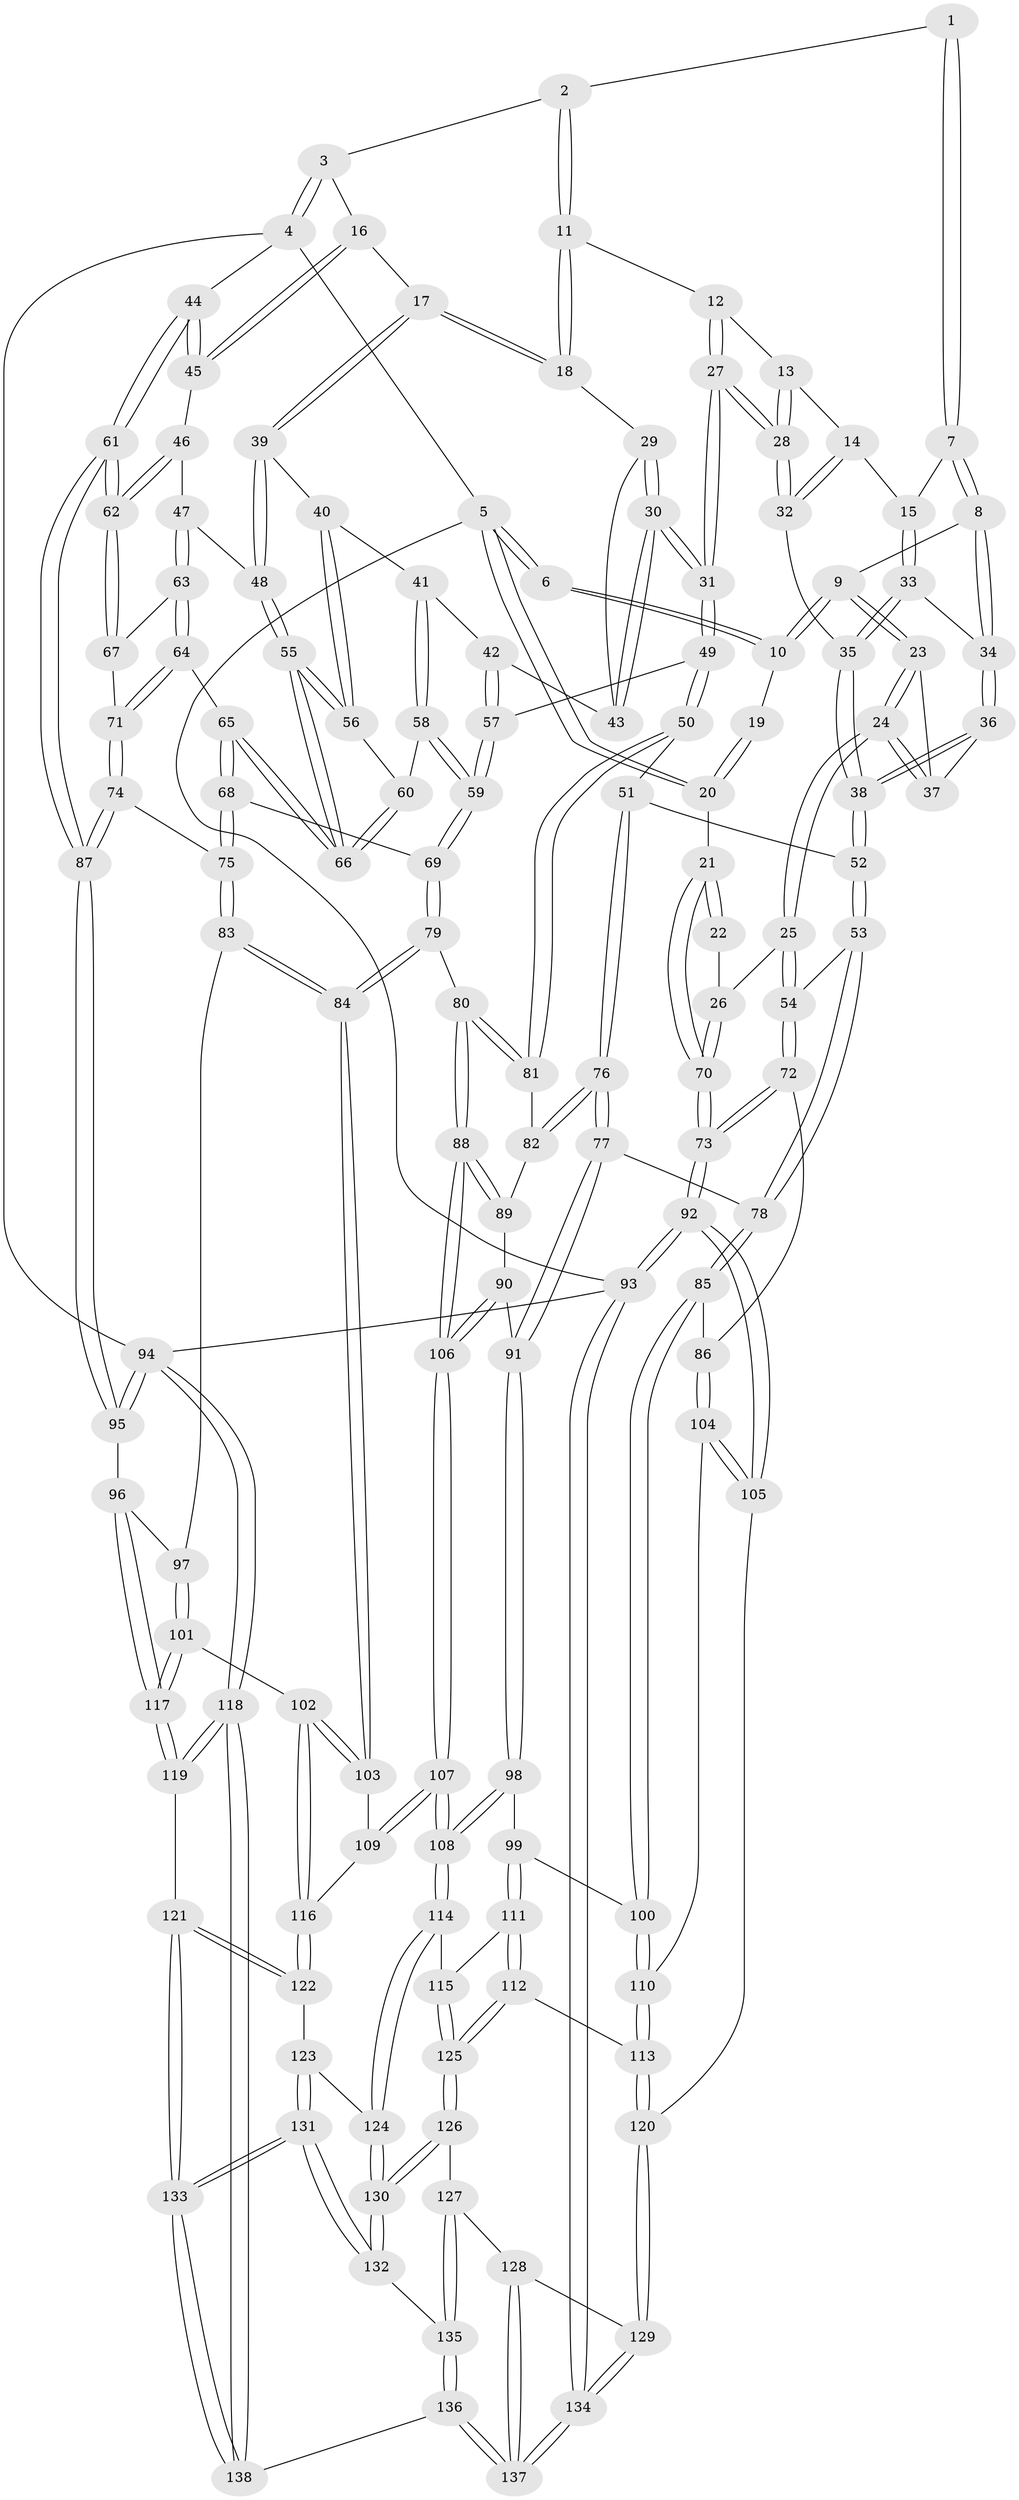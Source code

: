 // Generated by graph-tools (version 1.1) at 2025/11/02/27/25 16:11:58]
// undirected, 138 vertices, 342 edges
graph export_dot {
graph [start="1"]
  node [color=gray90,style=filled];
  1 [pos="+0.3839027190261648+0"];
  2 [pos="+0.5767539480257482+0"];
  3 [pos="+0.89527106433732+0"];
  4 [pos="+1+0"];
  5 [pos="+0+0"];
  6 [pos="+0.1909557951193604+0"];
  7 [pos="+0.35524902344151316+0.02397496863246023"];
  8 [pos="+0.2281031103389661+0.09415339828612175"];
  9 [pos="+0.21949328831830958+0.09318478384672428"];
  10 [pos="+0.21036996259801685+0.07741238557993597"];
  11 [pos="+0.5944785299516027+0"];
  12 [pos="+0.5235453314781053+0.03285359800741011"];
  13 [pos="+0.45682984318650993+0.08845244603924693"];
  14 [pos="+0.4161714773136607+0.1017016788181883"];
  15 [pos="+0.36781378358223715+0.09242038510864051"];
  16 [pos="+0.7821738649702417+0.11121654536008012"];
  17 [pos="+0.7685274312732673+0.11292123470494186"];
  18 [pos="+0.6412858370793244+0.02941204258726183"];
  19 [pos="+0.1412115740960544+0.08415055511668507"];
  20 [pos="+0+0"];
  21 [pos="+0+0.1003596180614218"];
  22 [pos="+0.1349019092770073+0.08984863298669571"];
  23 [pos="+0.21149902977217344+0.12024393887400933"];
  24 [pos="+0.11821982090735438+0.24010400853563796"];
  25 [pos="+0.1119387957802549+0.24506117998240673"];
  26 [pos="+0.06447304223192657+0.22519269019721475"];
  27 [pos="+0.5005135857780058+0.2116901727428171"];
  28 [pos="+0.48283502591247557+0.20216522142566817"];
  29 [pos="+0.6228855510536834+0.10800951596004597"];
  30 [pos="+0.5252538522679912+0.21565703226544122"];
  31 [pos="+0.5127779500783338+0.22477528772812952"];
  32 [pos="+0.4414321126250313+0.19134283882298064"];
  33 [pos="+0.3544489774360772+0.11177498400662306"];
  34 [pos="+0.30691929584924865+0.12651178995836684"];
  35 [pos="+0.3809833610358383+0.20123394919462925"];
  36 [pos="+0.29139791446007096+0.21449060750061133"];
  37 [pos="+0.2723117654665438+0.20786027089952805"];
  38 [pos="+0.33025007596259787+0.2624875554023115"];
  39 [pos="+0.7478576425481248+0.1913016088411147"];
  40 [pos="+0.6815718654358115+0.2270828332922865"];
  41 [pos="+0.6700709482806885+0.22707566807520266"];
  42 [pos="+0.6660805430423459+0.2253720870865102"];
  43 [pos="+0.6543657932468532+0.20924392089123237"];
  44 [pos="+1+0.06415859321511995"];
  45 [pos="+0.9221286414066772+0.11509144640907443"];
  46 [pos="+0.808484679860316+0.24726914908395614"];
  47 [pos="+0.7964636374312107+0.25094806535237146"];
  48 [pos="+0.7827468885205205+0.24426287211628112"];
  49 [pos="+0.5191755773310602+0.2995821257932143"];
  50 [pos="+0.5005940208184084+0.3173132067342249"];
  51 [pos="+0.334359121612159+0.29221574354094476"];
  52 [pos="+0.3302922491290456+0.2876791736913155"];
  53 [pos="+0.16665661900565504+0.3355538251887075"];
  54 [pos="+0.16234919978037005+0.3348031305328282"];
  55 [pos="+0.72872835204077+0.2922758340569389"];
  56 [pos="+0.7180841435518611+0.28135009071772754"];
  57 [pos="+0.5458950699834475+0.30522868621381005"];
  58 [pos="+0.6625405887479611+0.2925202924692764"];
  59 [pos="+0.6261573228183067+0.35191161231614204"];
  60 [pos="+0.6749536576644121+0.29410432818733756"];
  61 [pos="+1+0.3522383804335117"];
  62 [pos="+1+0.3383084949392279"];
  63 [pos="+0.803962792750469+0.30409289366575804"];
  64 [pos="+0.741284564038003+0.33738060268566994"];
  65 [pos="+0.7314225494938047+0.33360115273146745"];
  66 [pos="+0.7298238772619563+0.32384932298871283"];
  67 [pos="+0.8221315320343261+0.3176614983109765"];
  68 [pos="+0.6961842987006498+0.3535943761165944"];
  69 [pos="+0.642837555896518+0.37223128025408997"];
  70 [pos="+0+0.15203629933271298"];
  71 [pos="+0.7912543039290111+0.40326349111306037"];
  72 [pos="+0.08157931766193728+0.47380677279820277"];
  73 [pos="+0+0.45955714299859274"];
  74 [pos="+0.8079271928004816+0.4522183099253597"];
  75 [pos="+0.7803562786529433+0.47452590889454443"];
  76 [pos="+0.34625755509208456+0.45247513898564234"];
  77 [pos="+0.3387357745372733+0.465565096649822"];
  78 [pos="+0.2896032968396445+0.4586140178599978"];
  79 [pos="+0.6447571382769902+0.4999889037772649"];
  80 [pos="+0.5904247798510924+0.5126814447671406"];
  81 [pos="+0.4887947188135206+0.37160633894226697"];
  82 [pos="+0.44934426025819757+0.4082151872464863"];
  83 [pos="+0.7735842843352799+0.4810645090815922"];
  84 [pos="+0.6724614626673211+0.5116309849376086"];
  85 [pos="+0.14790852194235676+0.5357069361857072"];
  86 [pos="+0.09024757861291538+0.4841209934458166"];
  87 [pos="+1+0.4104633386299317"];
  88 [pos="+0.5530762426231127+0.5425596967625018"];
  89 [pos="+0.4524601033997989+0.41684197354682906"];
  90 [pos="+0.4860724614799455+0.5350677960546365"];
  91 [pos="+0.3567437346156767+0.5199483066574363"];
  92 [pos="+0+0.7062674862386994"];
  93 [pos="+0+1"];
  94 [pos="+1+1"];
  95 [pos="+1+0.4145248712355919"];
  96 [pos="+0.8653852743354994+0.6311305986802597"];
  97 [pos="+0.7900020862147572+0.5142887764032362"];
  98 [pos="+0.33837915043393246+0.5862664872061616"];
  99 [pos="+0.3183092223774374+0.606155943672861"];
  100 [pos="+0.15838971115932943+0.566440671097022"];
  101 [pos="+0.7666201913228081+0.6737007699076469"];
  102 [pos="+0.7459559475345386+0.666494697377273"];
  103 [pos="+0.7005528699173249+0.6152609227019199"];
  104 [pos="+0.021945448545810486+0.6689123266242507"];
  105 [pos="+0+0.7188424580454409"];
  106 [pos="+0.5384626464863274+0.5551546520516583"];
  107 [pos="+0.5145784886415843+0.6822989233116445"];
  108 [pos="+0.5107952031099012+0.68824604990371"];
  109 [pos="+0.6121085298269326+0.6699124233242086"];
  110 [pos="+0.1392492207064079+0.655308775629099"];
  111 [pos="+0.3141013492496319+0.6254894417990978"];
  112 [pos="+0.2742107647146777+0.7166052641097156"];
  113 [pos="+0.14186098854107965+0.6597736199100175"];
  114 [pos="+0.5043260462753587+0.7262664086813948"];
  115 [pos="+0.42448613070318314+0.7305862208445705"];
  116 [pos="+0.6772376670448+0.7230620753285307"];
  117 [pos="+0.8331656058889053+0.7035979714057222"];
  118 [pos="+1+1"];
  119 [pos="+0.8891807505628059+0.8493580737861238"];
  120 [pos="+0.11884817423000983+0.8326173614879283"];
  121 [pos="+0.6665019977058289+0.8139758328012109"];
  122 [pos="+0.644593325178892+0.7964746446625097"];
  123 [pos="+0.6213061796042151+0.793583261646064"];
  124 [pos="+0.50663910660807+0.7331776757265005"];
  125 [pos="+0.28768664864897864+0.7724237022403315"];
  126 [pos="+0.280128976959151+0.8010364923363074"];
  127 [pos="+0.23712490456202542+0.8494108765054338"];
  128 [pos="+0.1987173709680242+0.865384553253594"];
  129 [pos="+0.14140385366727826+0.8623855785560551"];
  130 [pos="+0.459208922039867+0.8774485581002773"];
  131 [pos="+0.5286261576938769+0.9819305844112227"];
  132 [pos="+0.463264981414464+0.8993058449493536"];
  133 [pos="+0.6015268124965457+1"];
  134 [pos="+0+1"];
  135 [pos="+0.33977046739374245+0.9489506571141948"];
  136 [pos="+0.2921490652666559+1"];
  137 [pos="+0.28546719990357217+1"];
  138 [pos="+0.6095343314813838+1"];
  1 -- 2;
  1 -- 7;
  1 -- 7;
  2 -- 3;
  2 -- 11;
  2 -- 11;
  3 -- 4;
  3 -- 4;
  3 -- 16;
  4 -- 5;
  4 -- 44;
  4 -- 94;
  5 -- 6;
  5 -- 6;
  5 -- 20;
  5 -- 20;
  5 -- 93;
  6 -- 10;
  6 -- 10;
  7 -- 8;
  7 -- 8;
  7 -- 15;
  8 -- 9;
  8 -- 34;
  8 -- 34;
  9 -- 10;
  9 -- 10;
  9 -- 23;
  9 -- 23;
  10 -- 19;
  11 -- 12;
  11 -- 18;
  11 -- 18;
  12 -- 13;
  12 -- 27;
  12 -- 27;
  13 -- 14;
  13 -- 28;
  13 -- 28;
  14 -- 15;
  14 -- 32;
  14 -- 32;
  15 -- 33;
  15 -- 33;
  16 -- 17;
  16 -- 45;
  16 -- 45;
  17 -- 18;
  17 -- 18;
  17 -- 39;
  17 -- 39;
  18 -- 29;
  19 -- 20;
  19 -- 20;
  20 -- 21;
  21 -- 22;
  21 -- 22;
  21 -- 70;
  21 -- 70;
  22 -- 26;
  23 -- 24;
  23 -- 24;
  23 -- 37;
  24 -- 25;
  24 -- 25;
  24 -- 37;
  24 -- 37;
  25 -- 26;
  25 -- 54;
  25 -- 54;
  26 -- 70;
  26 -- 70;
  27 -- 28;
  27 -- 28;
  27 -- 31;
  27 -- 31;
  28 -- 32;
  28 -- 32;
  29 -- 30;
  29 -- 30;
  29 -- 43;
  30 -- 31;
  30 -- 31;
  30 -- 43;
  30 -- 43;
  31 -- 49;
  31 -- 49;
  32 -- 35;
  33 -- 34;
  33 -- 35;
  33 -- 35;
  34 -- 36;
  34 -- 36;
  35 -- 38;
  35 -- 38;
  36 -- 37;
  36 -- 38;
  36 -- 38;
  38 -- 52;
  38 -- 52;
  39 -- 40;
  39 -- 48;
  39 -- 48;
  40 -- 41;
  40 -- 56;
  40 -- 56;
  41 -- 42;
  41 -- 58;
  41 -- 58;
  42 -- 43;
  42 -- 57;
  42 -- 57;
  44 -- 45;
  44 -- 45;
  44 -- 61;
  44 -- 61;
  45 -- 46;
  46 -- 47;
  46 -- 62;
  46 -- 62;
  47 -- 48;
  47 -- 63;
  47 -- 63;
  48 -- 55;
  48 -- 55;
  49 -- 50;
  49 -- 50;
  49 -- 57;
  50 -- 51;
  50 -- 81;
  50 -- 81;
  51 -- 52;
  51 -- 76;
  51 -- 76;
  52 -- 53;
  52 -- 53;
  53 -- 54;
  53 -- 78;
  53 -- 78;
  54 -- 72;
  54 -- 72;
  55 -- 56;
  55 -- 56;
  55 -- 66;
  55 -- 66;
  56 -- 60;
  57 -- 59;
  57 -- 59;
  58 -- 59;
  58 -- 59;
  58 -- 60;
  59 -- 69;
  59 -- 69;
  60 -- 66;
  60 -- 66;
  61 -- 62;
  61 -- 62;
  61 -- 87;
  61 -- 87;
  62 -- 67;
  62 -- 67;
  63 -- 64;
  63 -- 64;
  63 -- 67;
  64 -- 65;
  64 -- 71;
  64 -- 71;
  65 -- 66;
  65 -- 66;
  65 -- 68;
  65 -- 68;
  67 -- 71;
  68 -- 69;
  68 -- 75;
  68 -- 75;
  69 -- 79;
  69 -- 79;
  70 -- 73;
  70 -- 73;
  71 -- 74;
  71 -- 74;
  72 -- 73;
  72 -- 73;
  72 -- 86;
  73 -- 92;
  73 -- 92;
  74 -- 75;
  74 -- 87;
  74 -- 87;
  75 -- 83;
  75 -- 83;
  76 -- 77;
  76 -- 77;
  76 -- 82;
  76 -- 82;
  77 -- 78;
  77 -- 91;
  77 -- 91;
  78 -- 85;
  78 -- 85;
  79 -- 80;
  79 -- 84;
  79 -- 84;
  80 -- 81;
  80 -- 81;
  80 -- 88;
  80 -- 88;
  81 -- 82;
  82 -- 89;
  83 -- 84;
  83 -- 84;
  83 -- 97;
  84 -- 103;
  84 -- 103;
  85 -- 86;
  85 -- 100;
  85 -- 100;
  86 -- 104;
  86 -- 104;
  87 -- 95;
  87 -- 95;
  88 -- 89;
  88 -- 89;
  88 -- 106;
  88 -- 106;
  89 -- 90;
  90 -- 91;
  90 -- 106;
  90 -- 106;
  91 -- 98;
  91 -- 98;
  92 -- 93;
  92 -- 93;
  92 -- 105;
  92 -- 105;
  93 -- 134;
  93 -- 134;
  93 -- 94;
  94 -- 95;
  94 -- 95;
  94 -- 118;
  94 -- 118;
  95 -- 96;
  96 -- 97;
  96 -- 117;
  96 -- 117;
  97 -- 101;
  97 -- 101;
  98 -- 99;
  98 -- 108;
  98 -- 108;
  99 -- 100;
  99 -- 111;
  99 -- 111;
  100 -- 110;
  100 -- 110;
  101 -- 102;
  101 -- 117;
  101 -- 117;
  102 -- 103;
  102 -- 103;
  102 -- 116;
  102 -- 116;
  103 -- 109;
  104 -- 105;
  104 -- 105;
  104 -- 110;
  105 -- 120;
  106 -- 107;
  106 -- 107;
  107 -- 108;
  107 -- 108;
  107 -- 109;
  107 -- 109;
  108 -- 114;
  108 -- 114;
  109 -- 116;
  110 -- 113;
  110 -- 113;
  111 -- 112;
  111 -- 112;
  111 -- 115;
  112 -- 113;
  112 -- 125;
  112 -- 125;
  113 -- 120;
  113 -- 120;
  114 -- 115;
  114 -- 124;
  114 -- 124;
  115 -- 125;
  115 -- 125;
  116 -- 122;
  116 -- 122;
  117 -- 119;
  117 -- 119;
  118 -- 119;
  118 -- 119;
  118 -- 138;
  118 -- 138;
  119 -- 121;
  120 -- 129;
  120 -- 129;
  121 -- 122;
  121 -- 122;
  121 -- 133;
  121 -- 133;
  122 -- 123;
  123 -- 124;
  123 -- 131;
  123 -- 131;
  124 -- 130;
  124 -- 130;
  125 -- 126;
  125 -- 126;
  126 -- 127;
  126 -- 130;
  126 -- 130;
  127 -- 128;
  127 -- 135;
  127 -- 135;
  128 -- 129;
  128 -- 137;
  128 -- 137;
  129 -- 134;
  129 -- 134;
  130 -- 132;
  130 -- 132;
  131 -- 132;
  131 -- 132;
  131 -- 133;
  131 -- 133;
  132 -- 135;
  133 -- 138;
  133 -- 138;
  134 -- 137;
  134 -- 137;
  135 -- 136;
  135 -- 136;
  136 -- 137;
  136 -- 137;
  136 -- 138;
}
